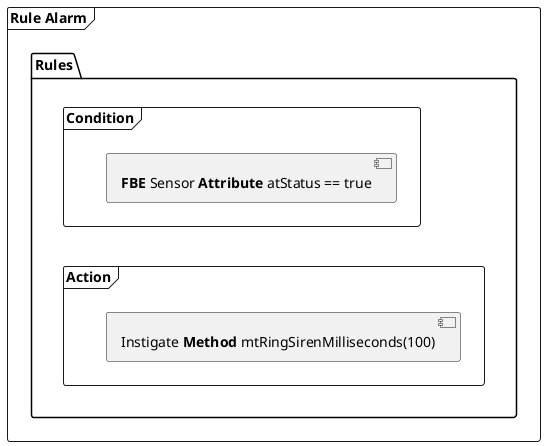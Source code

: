 @startuml rules_renotif
frame "**Rule** Alarm"{
  package "Rules"{
    frame "Condition" as cn2{
        [**FBE** Sensor **Attribute** atStatus == true]
    }

    frame "Action" as ac2 {
    [Instigate **Method** mtRingSirenMilliseconds(100)]
    }
    cn2 --[hidden]> ac2
}
@enduml